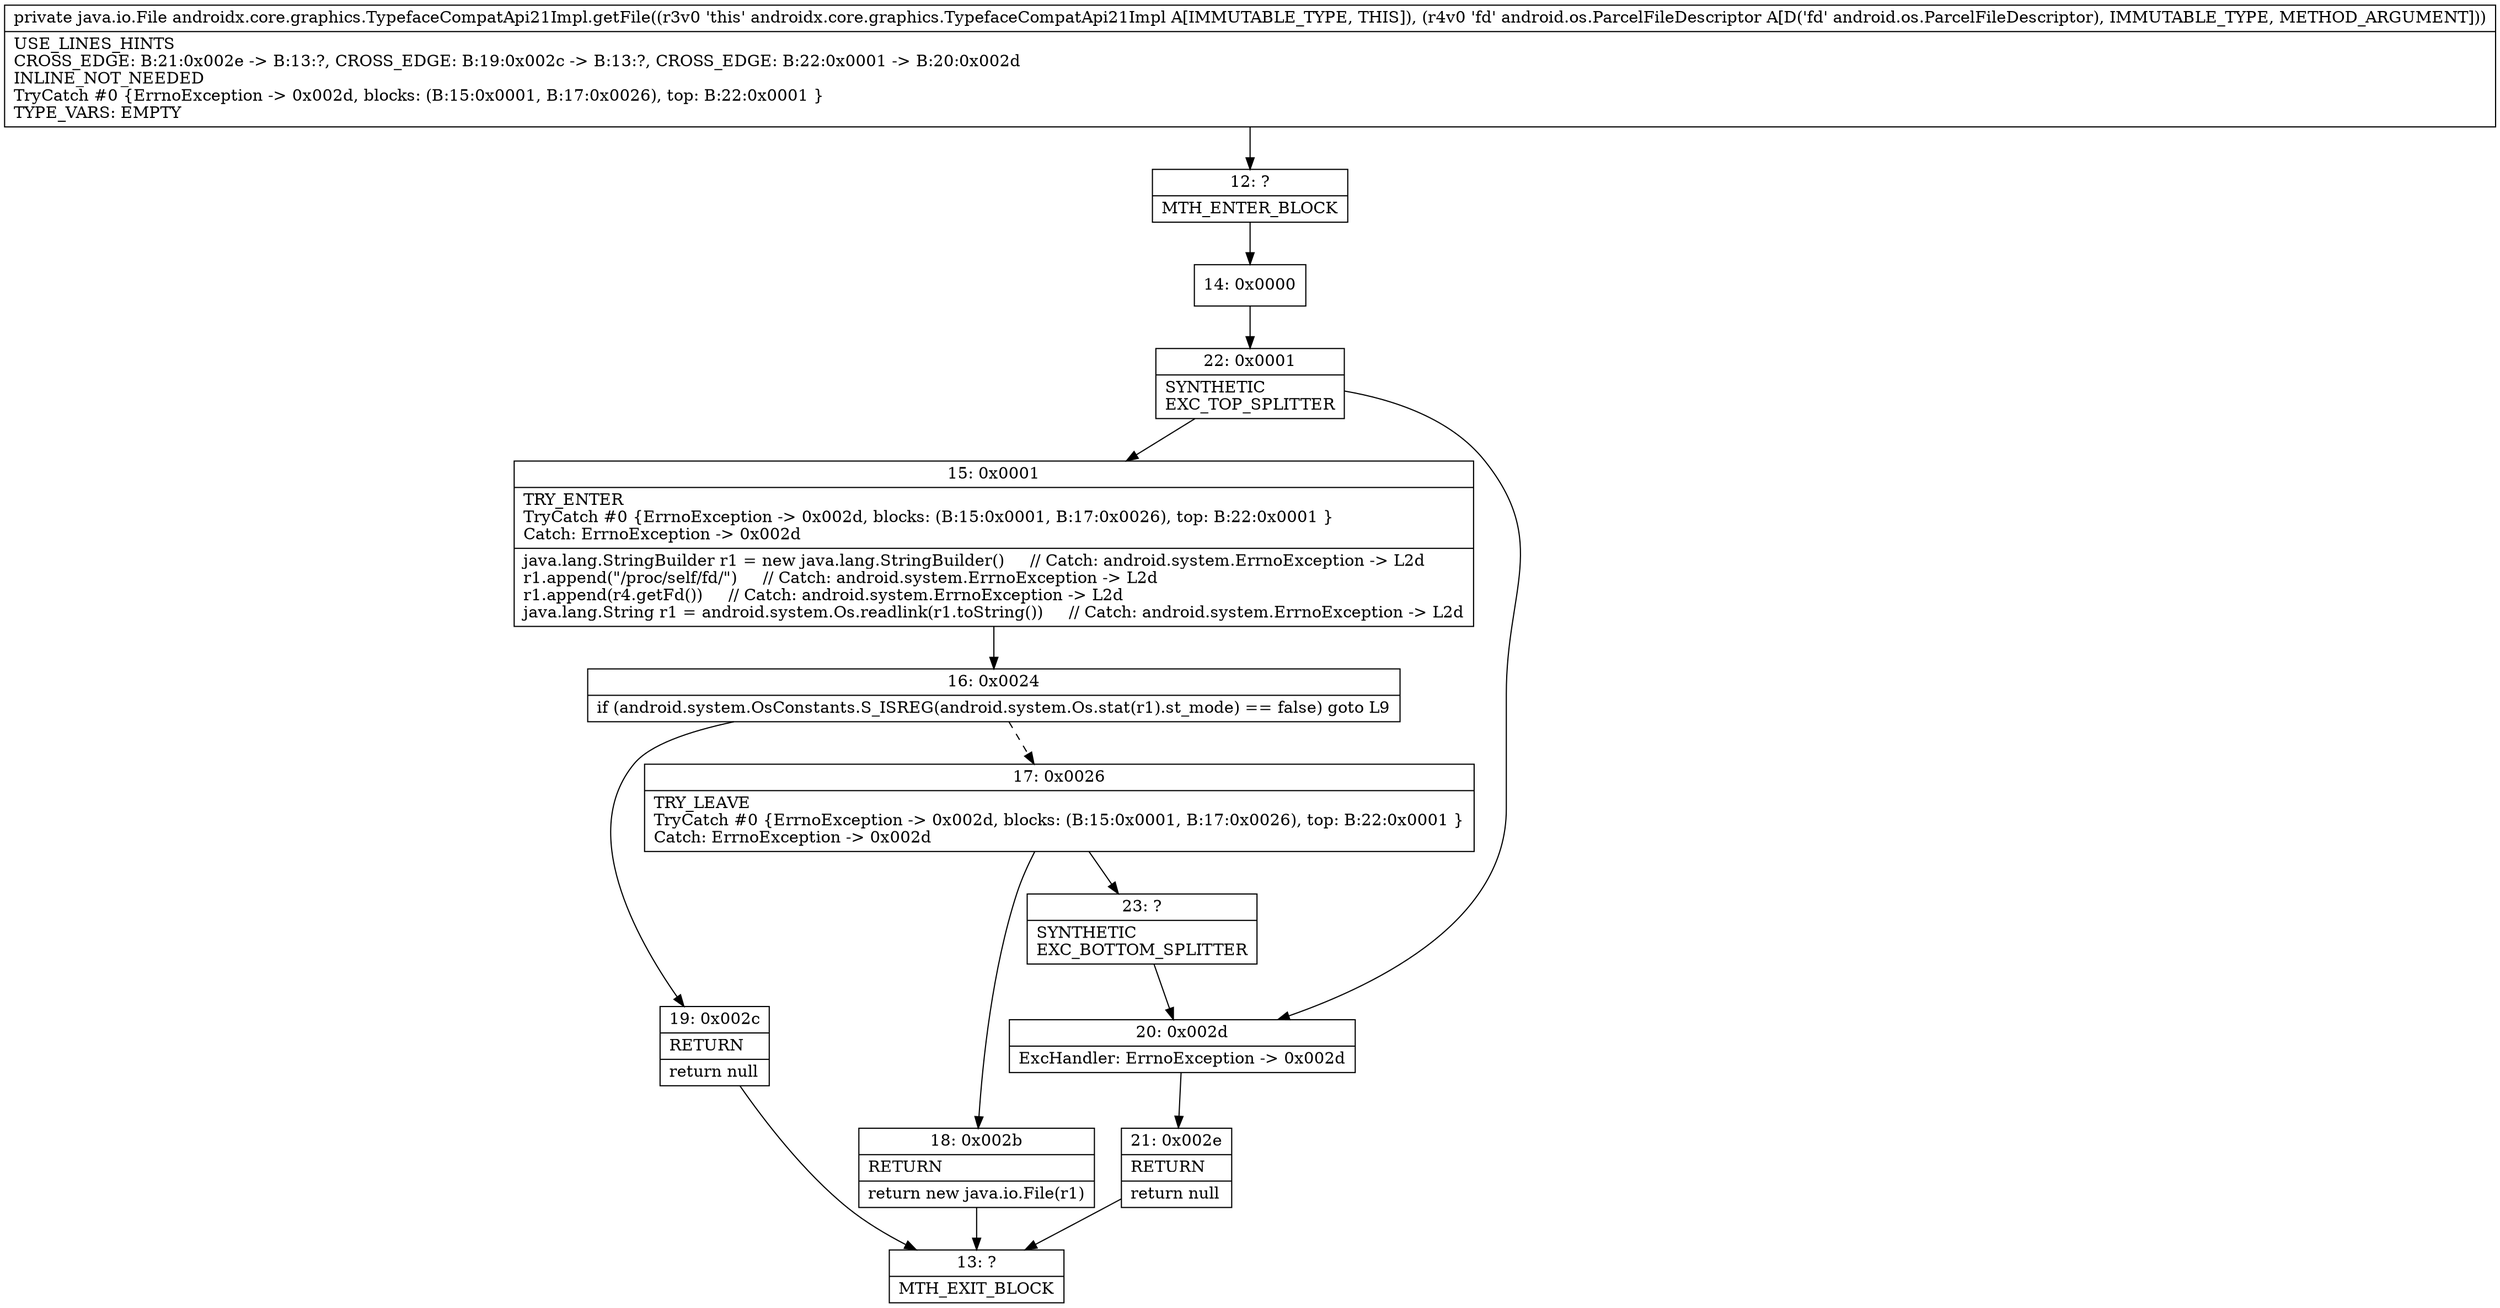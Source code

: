 digraph "CFG forandroidx.core.graphics.TypefaceCompatApi21Impl.getFile(Landroid\/os\/ParcelFileDescriptor;)Ljava\/io\/File;" {
Node_12 [shape=record,label="{12\:\ ?|MTH_ENTER_BLOCK\l}"];
Node_14 [shape=record,label="{14\:\ 0x0000}"];
Node_22 [shape=record,label="{22\:\ 0x0001|SYNTHETIC\lEXC_TOP_SPLITTER\l}"];
Node_15 [shape=record,label="{15\:\ 0x0001|TRY_ENTER\lTryCatch #0 \{ErrnoException \-\> 0x002d, blocks: (B:15:0x0001, B:17:0x0026), top: B:22:0x0001 \}\lCatch: ErrnoException \-\> 0x002d\l|java.lang.StringBuilder r1 = new java.lang.StringBuilder()     \/\/ Catch: android.system.ErrnoException \-\> L2d\lr1.append(\"\/proc\/self\/fd\/\")     \/\/ Catch: android.system.ErrnoException \-\> L2d\lr1.append(r4.getFd())     \/\/ Catch: android.system.ErrnoException \-\> L2d\ljava.lang.String r1 = android.system.Os.readlink(r1.toString())     \/\/ Catch: android.system.ErrnoException \-\> L2d\l}"];
Node_16 [shape=record,label="{16\:\ 0x0024|if (android.system.OsConstants.S_ISREG(android.system.Os.stat(r1).st_mode) == false) goto L9\l}"];
Node_17 [shape=record,label="{17\:\ 0x0026|TRY_LEAVE\lTryCatch #0 \{ErrnoException \-\> 0x002d, blocks: (B:15:0x0001, B:17:0x0026), top: B:22:0x0001 \}\lCatch: ErrnoException \-\> 0x002d\l}"];
Node_18 [shape=record,label="{18\:\ 0x002b|RETURN\l|return new java.io.File(r1)\l}"];
Node_13 [shape=record,label="{13\:\ ?|MTH_EXIT_BLOCK\l}"];
Node_23 [shape=record,label="{23\:\ ?|SYNTHETIC\lEXC_BOTTOM_SPLITTER\l}"];
Node_19 [shape=record,label="{19\:\ 0x002c|RETURN\l|return null\l}"];
Node_20 [shape=record,label="{20\:\ 0x002d|ExcHandler: ErrnoException \-\> 0x002d\l}"];
Node_21 [shape=record,label="{21\:\ 0x002e|RETURN\l|return null\l}"];
MethodNode[shape=record,label="{private java.io.File androidx.core.graphics.TypefaceCompatApi21Impl.getFile((r3v0 'this' androidx.core.graphics.TypefaceCompatApi21Impl A[IMMUTABLE_TYPE, THIS]), (r4v0 'fd' android.os.ParcelFileDescriptor A[D('fd' android.os.ParcelFileDescriptor), IMMUTABLE_TYPE, METHOD_ARGUMENT]))  | USE_LINES_HINTS\lCROSS_EDGE: B:21:0x002e \-\> B:13:?, CROSS_EDGE: B:19:0x002c \-\> B:13:?, CROSS_EDGE: B:22:0x0001 \-\> B:20:0x002d\lINLINE_NOT_NEEDED\lTryCatch #0 \{ErrnoException \-\> 0x002d, blocks: (B:15:0x0001, B:17:0x0026), top: B:22:0x0001 \}\lTYPE_VARS: EMPTY\l}"];
MethodNode -> Node_12;Node_12 -> Node_14;
Node_14 -> Node_22;
Node_22 -> Node_15;
Node_22 -> Node_20;
Node_15 -> Node_16;
Node_16 -> Node_17[style=dashed];
Node_16 -> Node_19;
Node_17 -> Node_18;
Node_17 -> Node_23;
Node_18 -> Node_13;
Node_23 -> Node_20;
Node_19 -> Node_13;
Node_20 -> Node_21;
Node_21 -> Node_13;
}

